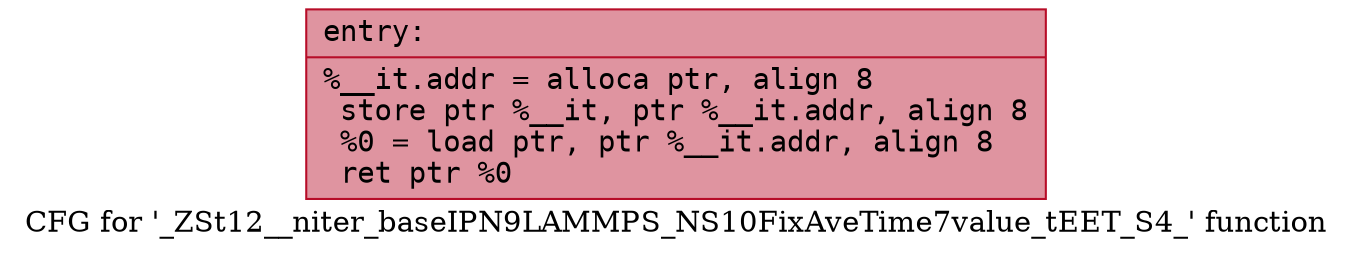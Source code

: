 digraph "CFG for '_ZSt12__niter_baseIPN9LAMMPS_NS10FixAveTime7value_tEET_S4_' function" {
	label="CFG for '_ZSt12__niter_baseIPN9LAMMPS_NS10FixAveTime7value_tEET_S4_' function";

	Node0x560f93ca4ff0 [shape=record,color="#b70d28ff", style=filled, fillcolor="#b70d2870" fontname="Courier",label="{entry:\l|  %__it.addr = alloca ptr, align 8\l  store ptr %__it, ptr %__it.addr, align 8\l  %0 = load ptr, ptr %__it.addr, align 8\l  ret ptr %0\l}"];
}
